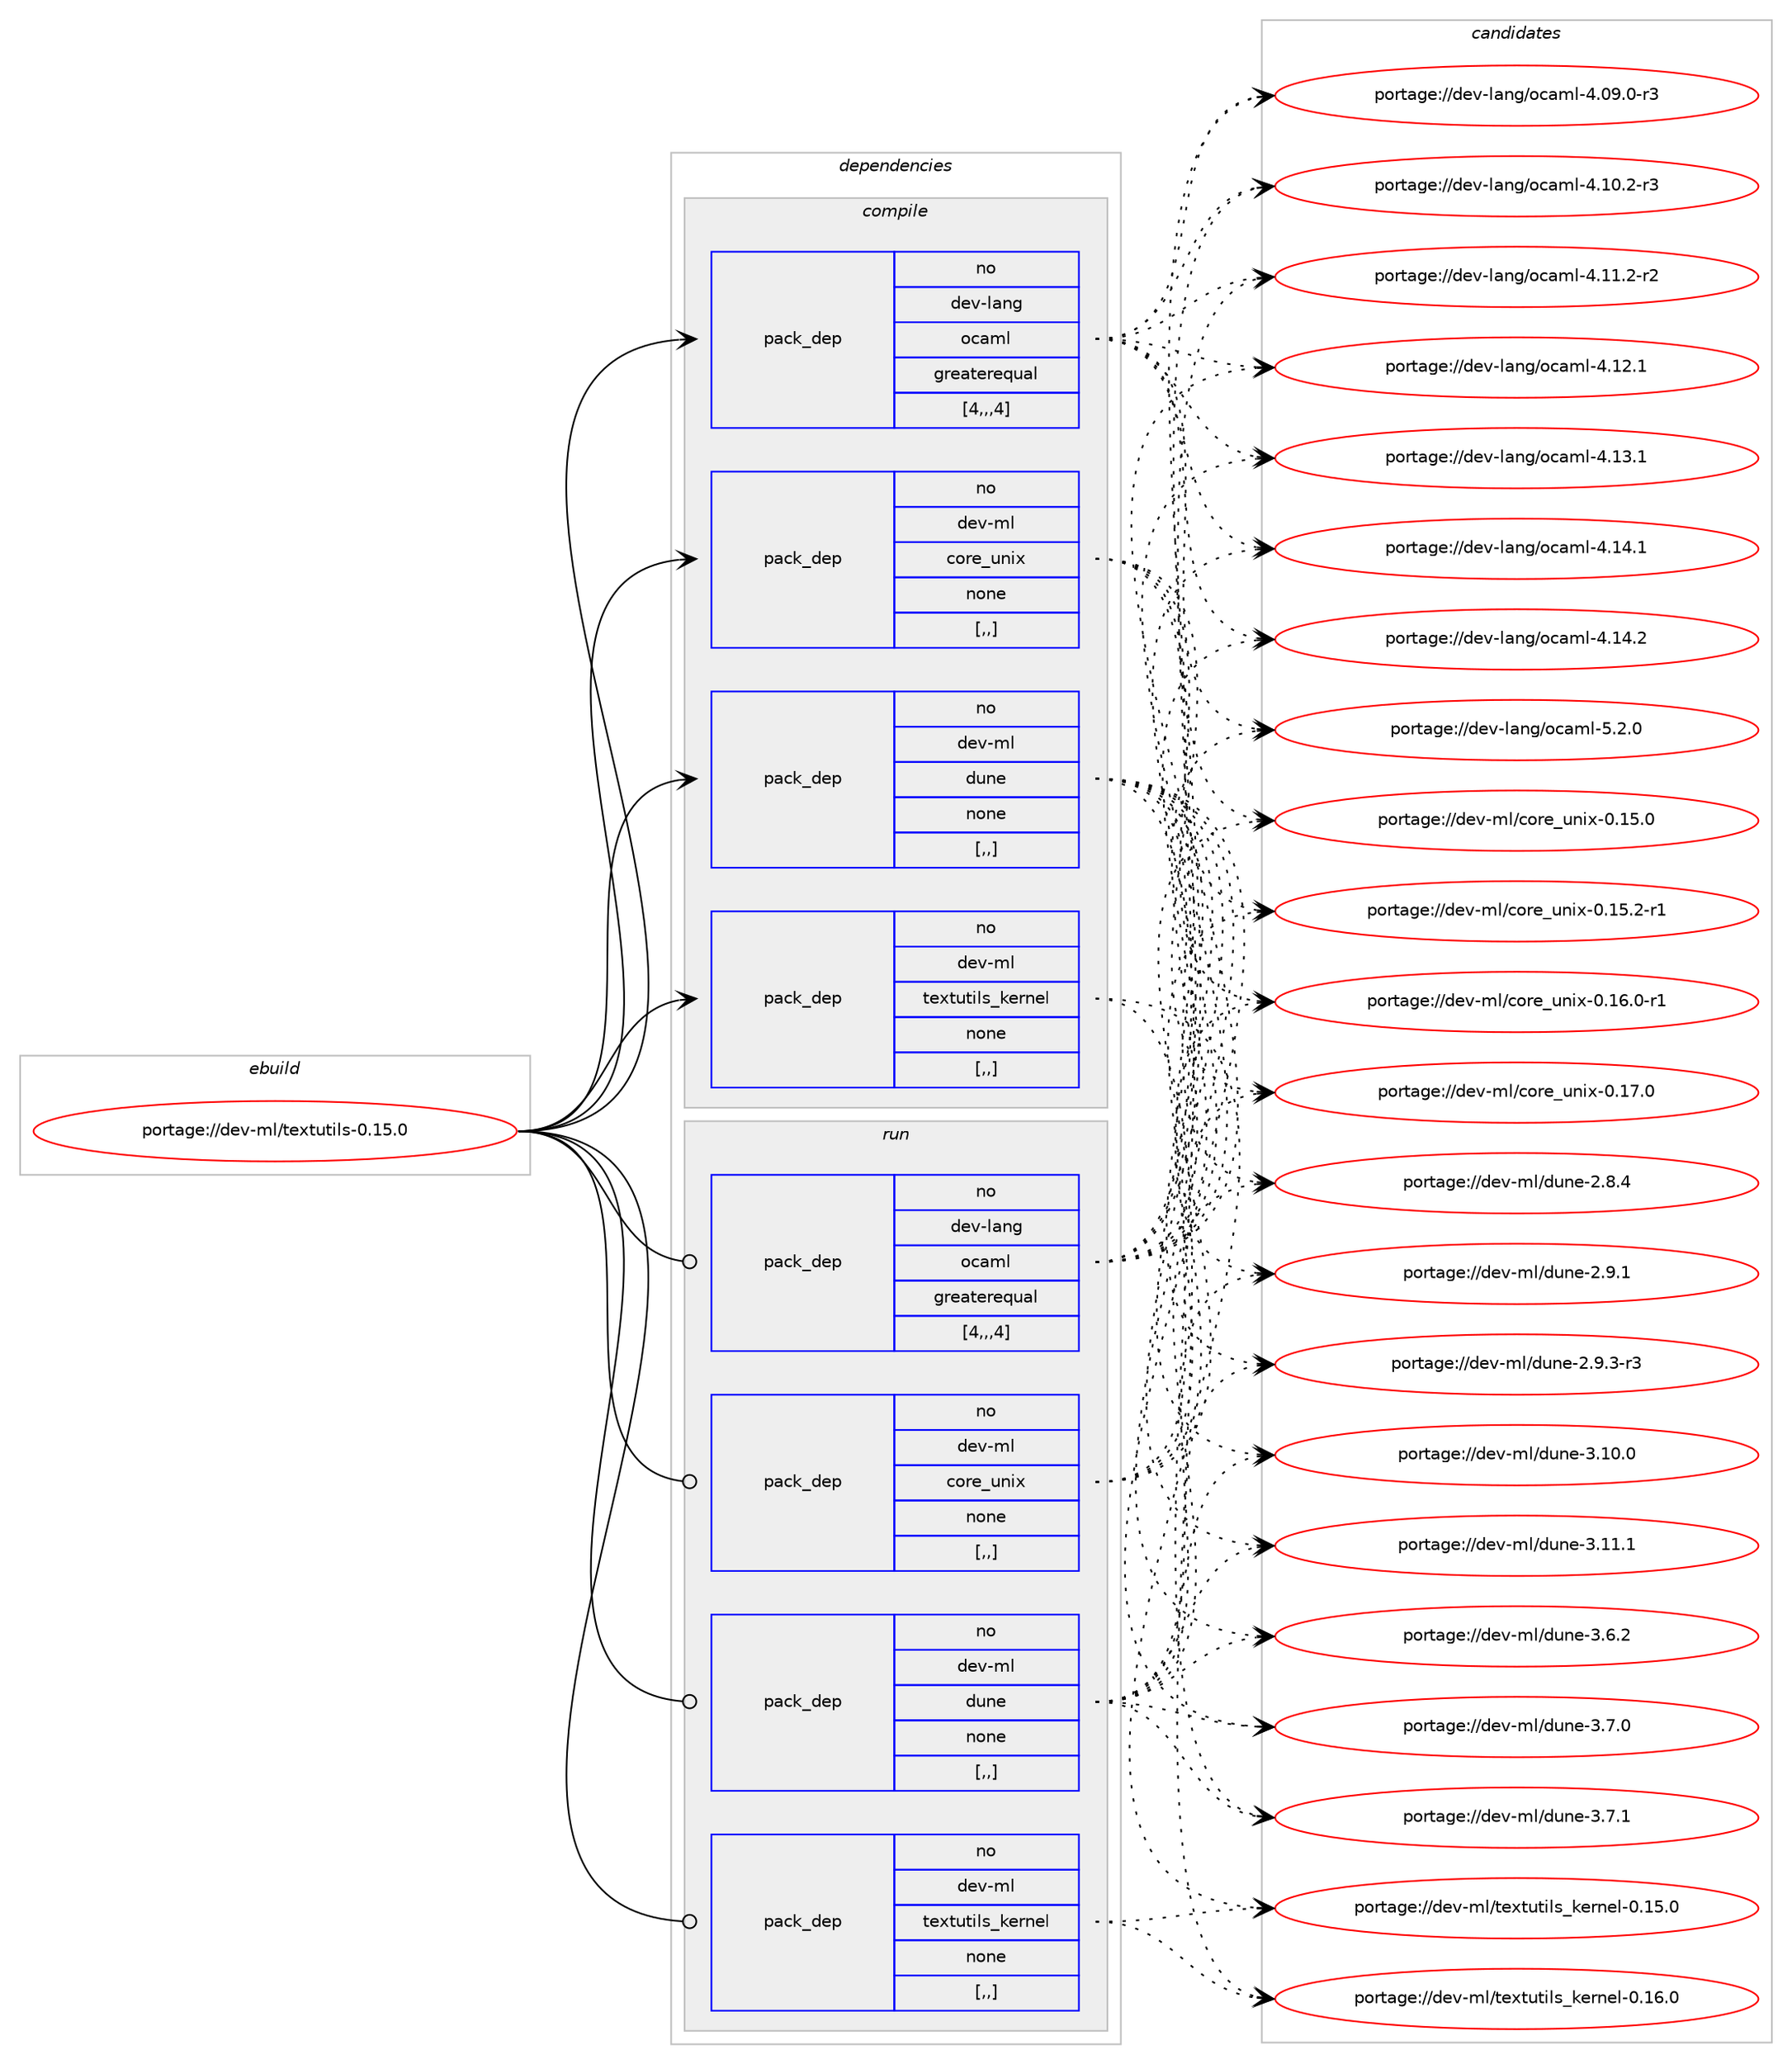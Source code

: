 digraph prolog {

# *************
# Graph options
# *************

newrank=true;
concentrate=true;
compound=true;
graph [rankdir=LR,fontname=Helvetica,fontsize=10,ranksep=1.5];#, ranksep=2.5, nodesep=0.2];
edge  [arrowhead=vee];
node  [fontname=Helvetica,fontsize=10];

# **********
# The ebuild
# **********

subgraph cluster_leftcol {
color=gray;
rank=same;
label=<<i>ebuild</i>>;
id [label="portage://dev-ml/textutils-0.15.0", color=red, width=4, href="../dev-ml/textutils-0.15.0.svg"];
}

# ****************
# The dependencies
# ****************

subgraph cluster_midcol {
color=gray;
label=<<i>dependencies</i>>;
subgraph cluster_compile {
fillcolor="#eeeeee";
style=filled;
label=<<i>compile</i>>;
subgraph pack91790 {
dependency121843 [label=<<TABLE BORDER="0" CELLBORDER="1" CELLSPACING="0" CELLPADDING="4" WIDTH="220"><TR><TD ROWSPAN="6" CELLPADDING="30">pack_dep</TD></TR><TR><TD WIDTH="110">no</TD></TR><TR><TD>dev-lang</TD></TR><TR><TD>ocaml</TD></TR><TR><TD>greaterequal</TD></TR><TR><TD>[4,,,4]</TD></TR></TABLE>>, shape=none, color=blue];
}
id:e -> dependency121843:w [weight=20,style="solid",arrowhead="vee"];
subgraph pack91791 {
dependency121844 [label=<<TABLE BORDER="0" CELLBORDER="1" CELLSPACING="0" CELLPADDING="4" WIDTH="220"><TR><TD ROWSPAN="6" CELLPADDING="30">pack_dep</TD></TR><TR><TD WIDTH="110">no</TD></TR><TR><TD>dev-ml</TD></TR><TR><TD>core_unix</TD></TR><TR><TD>none</TD></TR><TR><TD>[,,]</TD></TR></TABLE>>, shape=none, color=blue];
}
id:e -> dependency121844:w [weight=20,style="solid",arrowhead="vee"];
subgraph pack91792 {
dependency121845 [label=<<TABLE BORDER="0" CELLBORDER="1" CELLSPACING="0" CELLPADDING="4" WIDTH="220"><TR><TD ROWSPAN="6" CELLPADDING="30">pack_dep</TD></TR><TR><TD WIDTH="110">no</TD></TR><TR><TD>dev-ml</TD></TR><TR><TD>dune</TD></TR><TR><TD>none</TD></TR><TR><TD>[,,]</TD></TR></TABLE>>, shape=none, color=blue];
}
id:e -> dependency121845:w [weight=20,style="solid",arrowhead="vee"];
subgraph pack91793 {
dependency121846 [label=<<TABLE BORDER="0" CELLBORDER="1" CELLSPACING="0" CELLPADDING="4" WIDTH="220"><TR><TD ROWSPAN="6" CELLPADDING="30">pack_dep</TD></TR><TR><TD WIDTH="110">no</TD></TR><TR><TD>dev-ml</TD></TR><TR><TD>textutils_kernel</TD></TR><TR><TD>none</TD></TR><TR><TD>[,,]</TD></TR></TABLE>>, shape=none, color=blue];
}
id:e -> dependency121846:w [weight=20,style="solid",arrowhead="vee"];
}
subgraph cluster_compileandrun {
fillcolor="#eeeeee";
style=filled;
label=<<i>compile and run</i>>;
}
subgraph cluster_run {
fillcolor="#eeeeee";
style=filled;
label=<<i>run</i>>;
subgraph pack91794 {
dependency121847 [label=<<TABLE BORDER="0" CELLBORDER="1" CELLSPACING="0" CELLPADDING="4" WIDTH="220"><TR><TD ROWSPAN="6" CELLPADDING="30">pack_dep</TD></TR><TR><TD WIDTH="110">no</TD></TR><TR><TD>dev-lang</TD></TR><TR><TD>ocaml</TD></TR><TR><TD>greaterequal</TD></TR><TR><TD>[4,,,4]</TD></TR></TABLE>>, shape=none, color=blue];
}
id:e -> dependency121847:w [weight=20,style="solid",arrowhead="odot"];
subgraph pack91795 {
dependency121848 [label=<<TABLE BORDER="0" CELLBORDER="1" CELLSPACING="0" CELLPADDING="4" WIDTH="220"><TR><TD ROWSPAN="6" CELLPADDING="30">pack_dep</TD></TR><TR><TD WIDTH="110">no</TD></TR><TR><TD>dev-ml</TD></TR><TR><TD>core_unix</TD></TR><TR><TD>none</TD></TR><TR><TD>[,,]</TD></TR></TABLE>>, shape=none, color=blue];
}
id:e -> dependency121848:w [weight=20,style="solid",arrowhead="odot"];
subgraph pack91796 {
dependency121849 [label=<<TABLE BORDER="0" CELLBORDER="1" CELLSPACING="0" CELLPADDING="4" WIDTH="220"><TR><TD ROWSPAN="6" CELLPADDING="30">pack_dep</TD></TR><TR><TD WIDTH="110">no</TD></TR><TR><TD>dev-ml</TD></TR><TR><TD>dune</TD></TR><TR><TD>none</TD></TR><TR><TD>[,,]</TD></TR></TABLE>>, shape=none, color=blue];
}
id:e -> dependency121849:w [weight=20,style="solid",arrowhead="odot"];
subgraph pack91797 {
dependency121850 [label=<<TABLE BORDER="0" CELLBORDER="1" CELLSPACING="0" CELLPADDING="4" WIDTH="220"><TR><TD ROWSPAN="6" CELLPADDING="30">pack_dep</TD></TR><TR><TD WIDTH="110">no</TD></TR><TR><TD>dev-ml</TD></TR><TR><TD>textutils_kernel</TD></TR><TR><TD>none</TD></TR><TR><TD>[,,]</TD></TR></TABLE>>, shape=none, color=blue];
}
id:e -> dependency121850:w [weight=20,style="solid",arrowhead="odot"];
}
}

# **************
# The candidates
# **************

subgraph cluster_choices {
rank=same;
color=gray;
label=<<i>candidates</i>>;

subgraph choice91790 {
color=black;
nodesep=1;
choice1001011184510897110103471119997109108455246485746484511451 [label="portage://dev-lang/ocaml-4.09.0-r3", color=red, width=4,href="../dev-lang/ocaml-4.09.0-r3.svg"];
choice1001011184510897110103471119997109108455246494846504511451 [label="portage://dev-lang/ocaml-4.10.2-r3", color=red, width=4,href="../dev-lang/ocaml-4.10.2-r3.svg"];
choice1001011184510897110103471119997109108455246494946504511450 [label="portage://dev-lang/ocaml-4.11.2-r2", color=red, width=4,href="../dev-lang/ocaml-4.11.2-r2.svg"];
choice100101118451089711010347111999710910845524649504649 [label="portage://dev-lang/ocaml-4.12.1", color=red, width=4,href="../dev-lang/ocaml-4.12.1.svg"];
choice100101118451089711010347111999710910845524649514649 [label="portage://dev-lang/ocaml-4.13.1", color=red, width=4,href="../dev-lang/ocaml-4.13.1.svg"];
choice100101118451089711010347111999710910845524649524649 [label="portage://dev-lang/ocaml-4.14.1", color=red, width=4,href="../dev-lang/ocaml-4.14.1.svg"];
choice100101118451089711010347111999710910845524649524650 [label="portage://dev-lang/ocaml-4.14.2", color=red, width=4,href="../dev-lang/ocaml-4.14.2.svg"];
choice1001011184510897110103471119997109108455346504648 [label="portage://dev-lang/ocaml-5.2.0", color=red, width=4,href="../dev-lang/ocaml-5.2.0.svg"];
dependency121843:e -> choice1001011184510897110103471119997109108455246485746484511451:w [style=dotted,weight="100"];
dependency121843:e -> choice1001011184510897110103471119997109108455246494846504511451:w [style=dotted,weight="100"];
dependency121843:e -> choice1001011184510897110103471119997109108455246494946504511450:w [style=dotted,weight="100"];
dependency121843:e -> choice100101118451089711010347111999710910845524649504649:w [style=dotted,weight="100"];
dependency121843:e -> choice100101118451089711010347111999710910845524649514649:w [style=dotted,weight="100"];
dependency121843:e -> choice100101118451089711010347111999710910845524649524649:w [style=dotted,weight="100"];
dependency121843:e -> choice100101118451089711010347111999710910845524649524650:w [style=dotted,weight="100"];
dependency121843:e -> choice1001011184510897110103471119997109108455346504648:w [style=dotted,weight="100"];
}
subgraph choice91791 {
color=black;
nodesep=1;
choice1001011184510910847991111141019511711010512045484649534648 [label="portage://dev-ml/core_unix-0.15.0", color=red, width=4,href="../dev-ml/core_unix-0.15.0.svg"];
choice10010111845109108479911111410195117110105120454846495346504511449 [label="portage://dev-ml/core_unix-0.15.2-r1", color=red, width=4,href="../dev-ml/core_unix-0.15.2-r1.svg"];
choice10010111845109108479911111410195117110105120454846495446484511449 [label="portage://dev-ml/core_unix-0.16.0-r1", color=red, width=4,href="../dev-ml/core_unix-0.16.0-r1.svg"];
choice1001011184510910847991111141019511711010512045484649554648 [label="portage://dev-ml/core_unix-0.17.0", color=red, width=4,href="../dev-ml/core_unix-0.17.0.svg"];
dependency121844:e -> choice1001011184510910847991111141019511711010512045484649534648:w [style=dotted,weight="100"];
dependency121844:e -> choice10010111845109108479911111410195117110105120454846495346504511449:w [style=dotted,weight="100"];
dependency121844:e -> choice10010111845109108479911111410195117110105120454846495446484511449:w [style=dotted,weight="100"];
dependency121844:e -> choice1001011184510910847991111141019511711010512045484649554648:w [style=dotted,weight="100"];
}
subgraph choice91792 {
color=black;
nodesep=1;
choice1001011184510910847100117110101455046564652 [label="portage://dev-ml/dune-2.8.4", color=red, width=4,href="../dev-ml/dune-2.8.4.svg"];
choice1001011184510910847100117110101455046574649 [label="portage://dev-ml/dune-2.9.1", color=red, width=4,href="../dev-ml/dune-2.9.1.svg"];
choice10010111845109108471001171101014550465746514511451 [label="portage://dev-ml/dune-2.9.3-r3", color=red, width=4,href="../dev-ml/dune-2.9.3-r3.svg"];
choice100101118451091084710011711010145514649484648 [label="portage://dev-ml/dune-3.10.0", color=red, width=4,href="../dev-ml/dune-3.10.0.svg"];
choice100101118451091084710011711010145514649494649 [label="portage://dev-ml/dune-3.11.1", color=red, width=4,href="../dev-ml/dune-3.11.1.svg"];
choice1001011184510910847100117110101455146544650 [label="portage://dev-ml/dune-3.6.2", color=red, width=4,href="../dev-ml/dune-3.6.2.svg"];
choice1001011184510910847100117110101455146554648 [label="portage://dev-ml/dune-3.7.0", color=red, width=4,href="../dev-ml/dune-3.7.0.svg"];
choice1001011184510910847100117110101455146554649 [label="portage://dev-ml/dune-3.7.1", color=red, width=4,href="../dev-ml/dune-3.7.1.svg"];
dependency121845:e -> choice1001011184510910847100117110101455046564652:w [style=dotted,weight="100"];
dependency121845:e -> choice1001011184510910847100117110101455046574649:w [style=dotted,weight="100"];
dependency121845:e -> choice10010111845109108471001171101014550465746514511451:w [style=dotted,weight="100"];
dependency121845:e -> choice100101118451091084710011711010145514649484648:w [style=dotted,weight="100"];
dependency121845:e -> choice100101118451091084710011711010145514649494649:w [style=dotted,weight="100"];
dependency121845:e -> choice1001011184510910847100117110101455146544650:w [style=dotted,weight="100"];
dependency121845:e -> choice1001011184510910847100117110101455146554648:w [style=dotted,weight="100"];
dependency121845:e -> choice1001011184510910847100117110101455146554649:w [style=dotted,weight="100"];
}
subgraph choice91793 {
color=black;
nodesep=1;
choice10010111845109108471161011201161171161051081159510710111411010110845484649534648 [label="portage://dev-ml/textutils_kernel-0.15.0", color=red, width=4,href="../dev-ml/textutils_kernel-0.15.0.svg"];
choice10010111845109108471161011201161171161051081159510710111411010110845484649544648 [label="portage://dev-ml/textutils_kernel-0.16.0", color=red, width=4,href="../dev-ml/textutils_kernel-0.16.0.svg"];
dependency121846:e -> choice10010111845109108471161011201161171161051081159510710111411010110845484649534648:w [style=dotted,weight="100"];
dependency121846:e -> choice10010111845109108471161011201161171161051081159510710111411010110845484649544648:w [style=dotted,weight="100"];
}
subgraph choice91794 {
color=black;
nodesep=1;
choice1001011184510897110103471119997109108455246485746484511451 [label="portage://dev-lang/ocaml-4.09.0-r3", color=red, width=4,href="../dev-lang/ocaml-4.09.0-r3.svg"];
choice1001011184510897110103471119997109108455246494846504511451 [label="portage://dev-lang/ocaml-4.10.2-r3", color=red, width=4,href="../dev-lang/ocaml-4.10.2-r3.svg"];
choice1001011184510897110103471119997109108455246494946504511450 [label="portage://dev-lang/ocaml-4.11.2-r2", color=red, width=4,href="../dev-lang/ocaml-4.11.2-r2.svg"];
choice100101118451089711010347111999710910845524649504649 [label="portage://dev-lang/ocaml-4.12.1", color=red, width=4,href="../dev-lang/ocaml-4.12.1.svg"];
choice100101118451089711010347111999710910845524649514649 [label="portage://dev-lang/ocaml-4.13.1", color=red, width=4,href="../dev-lang/ocaml-4.13.1.svg"];
choice100101118451089711010347111999710910845524649524649 [label="portage://dev-lang/ocaml-4.14.1", color=red, width=4,href="../dev-lang/ocaml-4.14.1.svg"];
choice100101118451089711010347111999710910845524649524650 [label="portage://dev-lang/ocaml-4.14.2", color=red, width=4,href="../dev-lang/ocaml-4.14.2.svg"];
choice1001011184510897110103471119997109108455346504648 [label="portage://dev-lang/ocaml-5.2.0", color=red, width=4,href="../dev-lang/ocaml-5.2.0.svg"];
dependency121847:e -> choice1001011184510897110103471119997109108455246485746484511451:w [style=dotted,weight="100"];
dependency121847:e -> choice1001011184510897110103471119997109108455246494846504511451:w [style=dotted,weight="100"];
dependency121847:e -> choice1001011184510897110103471119997109108455246494946504511450:w [style=dotted,weight="100"];
dependency121847:e -> choice100101118451089711010347111999710910845524649504649:w [style=dotted,weight="100"];
dependency121847:e -> choice100101118451089711010347111999710910845524649514649:w [style=dotted,weight="100"];
dependency121847:e -> choice100101118451089711010347111999710910845524649524649:w [style=dotted,weight="100"];
dependency121847:e -> choice100101118451089711010347111999710910845524649524650:w [style=dotted,weight="100"];
dependency121847:e -> choice1001011184510897110103471119997109108455346504648:w [style=dotted,weight="100"];
}
subgraph choice91795 {
color=black;
nodesep=1;
choice1001011184510910847991111141019511711010512045484649534648 [label="portage://dev-ml/core_unix-0.15.0", color=red, width=4,href="../dev-ml/core_unix-0.15.0.svg"];
choice10010111845109108479911111410195117110105120454846495346504511449 [label="portage://dev-ml/core_unix-0.15.2-r1", color=red, width=4,href="../dev-ml/core_unix-0.15.2-r1.svg"];
choice10010111845109108479911111410195117110105120454846495446484511449 [label="portage://dev-ml/core_unix-0.16.0-r1", color=red, width=4,href="../dev-ml/core_unix-0.16.0-r1.svg"];
choice1001011184510910847991111141019511711010512045484649554648 [label="portage://dev-ml/core_unix-0.17.0", color=red, width=4,href="../dev-ml/core_unix-0.17.0.svg"];
dependency121848:e -> choice1001011184510910847991111141019511711010512045484649534648:w [style=dotted,weight="100"];
dependency121848:e -> choice10010111845109108479911111410195117110105120454846495346504511449:w [style=dotted,weight="100"];
dependency121848:e -> choice10010111845109108479911111410195117110105120454846495446484511449:w [style=dotted,weight="100"];
dependency121848:e -> choice1001011184510910847991111141019511711010512045484649554648:w [style=dotted,weight="100"];
}
subgraph choice91796 {
color=black;
nodesep=1;
choice1001011184510910847100117110101455046564652 [label="portage://dev-ml/dune-2.8.4", color=red, width=4,href="../dev-ml/dune-2.8.4.svg"];
choice1001011184510910847100117110101455046574649 [label="portage://dev-ml/dune-2.9.1", color=red, width=4,href="../dev-ml/dune-2.9.1.svg"];
choice10010111845109108471001171101014550465746514511451 [label="portage://dev-ml/dune-2.9.3-r3", color=red, width=4,href="../dev-ml/dune-2.9.3-r3.svg"];
choice100101118451091084710011711010145514649484648 [label="portage://dev-ml/dune-3.10.0", color=red, width=4,href="../dev-ml/dune-3.10.0.svg"];
choice100101118451091084710011711010145514649494649 [label="portage://dev-ml/dune-3.11.1", color=red, width=4,href="../dev-ml/dune-3.11.1.svg"];
choice1001011184510910847100117110101455146544650 [label="portage://dev-ml/dune-3.6.2", color=red, width=4,href="../dev-ml/dune-3.6.2.svg"];
choice1001011184510910847100117110101455146554648 [label="portage://dev-ml/dune-3.7.0", color=red, width=4,href="../dev-ml/dune-3.7.0.svg"];
choice1001011184510910847100117110101455146554649 [label="portage://dev-ml/dune-3.7.1", color=red, width=4,href="../dev-ml/dune-3.7.1.svg"];
dependency121849:e -> choice1001011184510910847100117110101455046564652:w [style=dotted,weight="100"];
dependency121849:e -> choice1001011184510910847100117110101455046574649:w [style=dotted,weight="100"];
dependency121849:e -> choice10010111845109108471001171101014550465746514511451:w [style=dotted,weight="100"];
dependency121849:e -> choice100101118451091084710011711010145514649484648:w [style=dotted,weight="100"];
dependency121849:e -> choice100101118451091084710011711010145514649494649:w [style=dotted,weight="100"];
dependency121849:e -> choice1001011184510910847100117110101455146544650:w [style=dotted,weight="100"];
dependency121849:e -> choice1001011184510910847100117110101455146554648:w [style=dotted,weight="100"];
dependency121849:e -> choice1001011184510910847100117110101455146554649:w [style=dotted,weight="100"];
}
subgraph choice91797 {
color=black;
nodesep=1;
choice10010111845109108471161011201161171161051081159510710111411010110845484649534648 [label="portage://dev-ml/textutils_kernel-0.15.0", color=red, width=4,href="../dev-ml/textutils_kernel-0.15.0.svg"];
choice10010111845109108471161011201161171161051081159510710111411010110845484649544648 [label="portage://dev-ml/textutils_kernel-0.16.0", color=red, width=4,href="../dev-ml/textutils_kernel-0.16.0.svg"];
dependency121850:e -> choice10010111845109108471161011201161171161051081159510710111411010110845484649534648:w [style=dotted,weight="100"];
dependency121850:e -> choice10010111845109108471161011201161171161051081159510710111411010110845484649544648:w [style=dotted,weight="100"];
}
}

}

